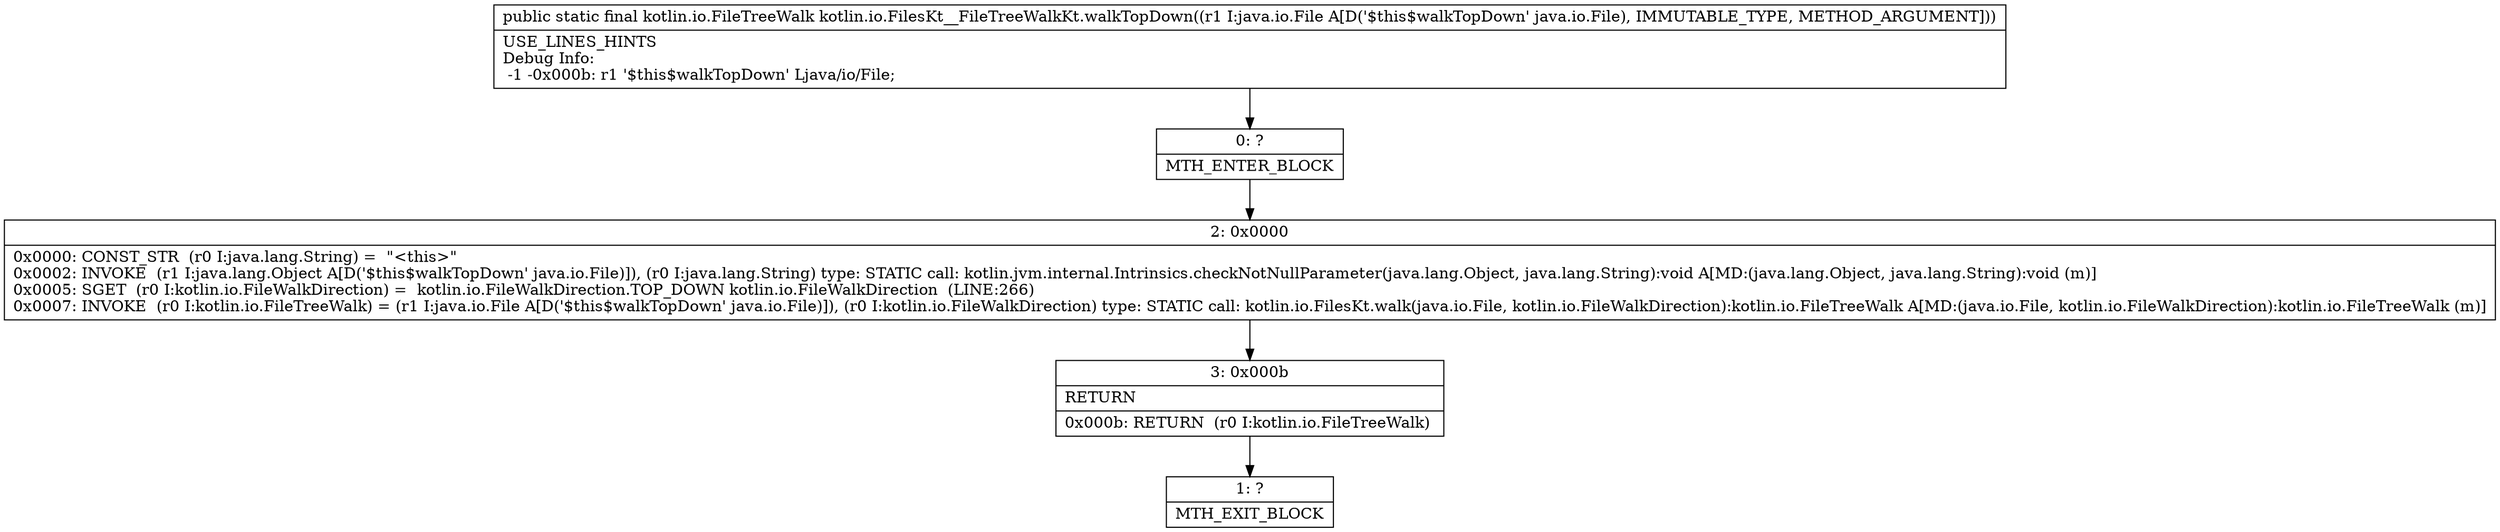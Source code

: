 digraph "CFG forkotlin.io.FilesKt__FileTreeWalkKt.walkTopDown(Ljava\/io\/File;)Lkotlin\/io\/FileTreeWalk;" {
Node_0 [shape=record,label="{0\:\ ?|MTH_ENTER_BLOCK\l}"];
Node_2 [shape=record,label="{2\:\ 0x0000|0x0000: CONST_STR  (r0 I:java.lang.String) =  \"\<this\>\" \l0x0002: INVOKE  (r1 I:java.lang.Object A[D('$this$walkTopDown' java.io.File)]), (r0 I:java.lang.String) type: STATIC call: kotlin.jvm.internal.Intrinsics.checkNotNullParameter(java.lang.Object, java.lang.String):void A[MD:(java.lang.Object, java.lang.String):void (m)]\l0x0005: SGET  (r0 I:kotlin.io.FileWalkDirection) =  kotlin.io.FileWalkDirection.TOP_DOWN kotlin.io.FileWalkDirection  (LINE:266)\l0x0007: INVOKE  (r0 I:kotlin.io.FileTreeWalk) = (r1 I:java.io.File A[D('$this$walkTopDown' java.io.File)]), (r0 I:kotlin.io.FileWalkDirection) type: STATIC call: kotlin.io.FilesKt.walk(java.io.File, kotlin.io.FileWalkDirection):kotlin.io.FileTreeWalk A[MD:(java.io.File, kotlin.io.FileWalkDirection):kotlin.io.FileTreeWalk (m)]\l}"];
Node_3 [shape=record,label="{3\:\ 0x000b|RETURN\l|0x000b: RETURN  (r0 I:kotlin.io.FileTreeWalk) \l}"];
Node_1 [shape=record,label="{1\:\ ?|MTH_EXIT_BLOCK\l}"];
MethodNode[shape=record,label="{public static final kotlin.io.FileTreeWalk kotlin.io.FilesKt__FileTreeWalkKt.walkTopDown((r1 I:java.io.File A[D('$this$walkTopDown' java.io.File), IMMUTABLE_TYPE, METHOD_ARGUMENT]))  | USE_LINES_HINTS\lDebug Info:\l  \-1 \-0x000b: r1 '$this$walkTopDown' Ljava\/io\/File;\l}"];
MethodNode -> Node_0;Node_0 -> Node_2;
Node_2 -> Node_3;
Node_3 -> Node_1;
}

